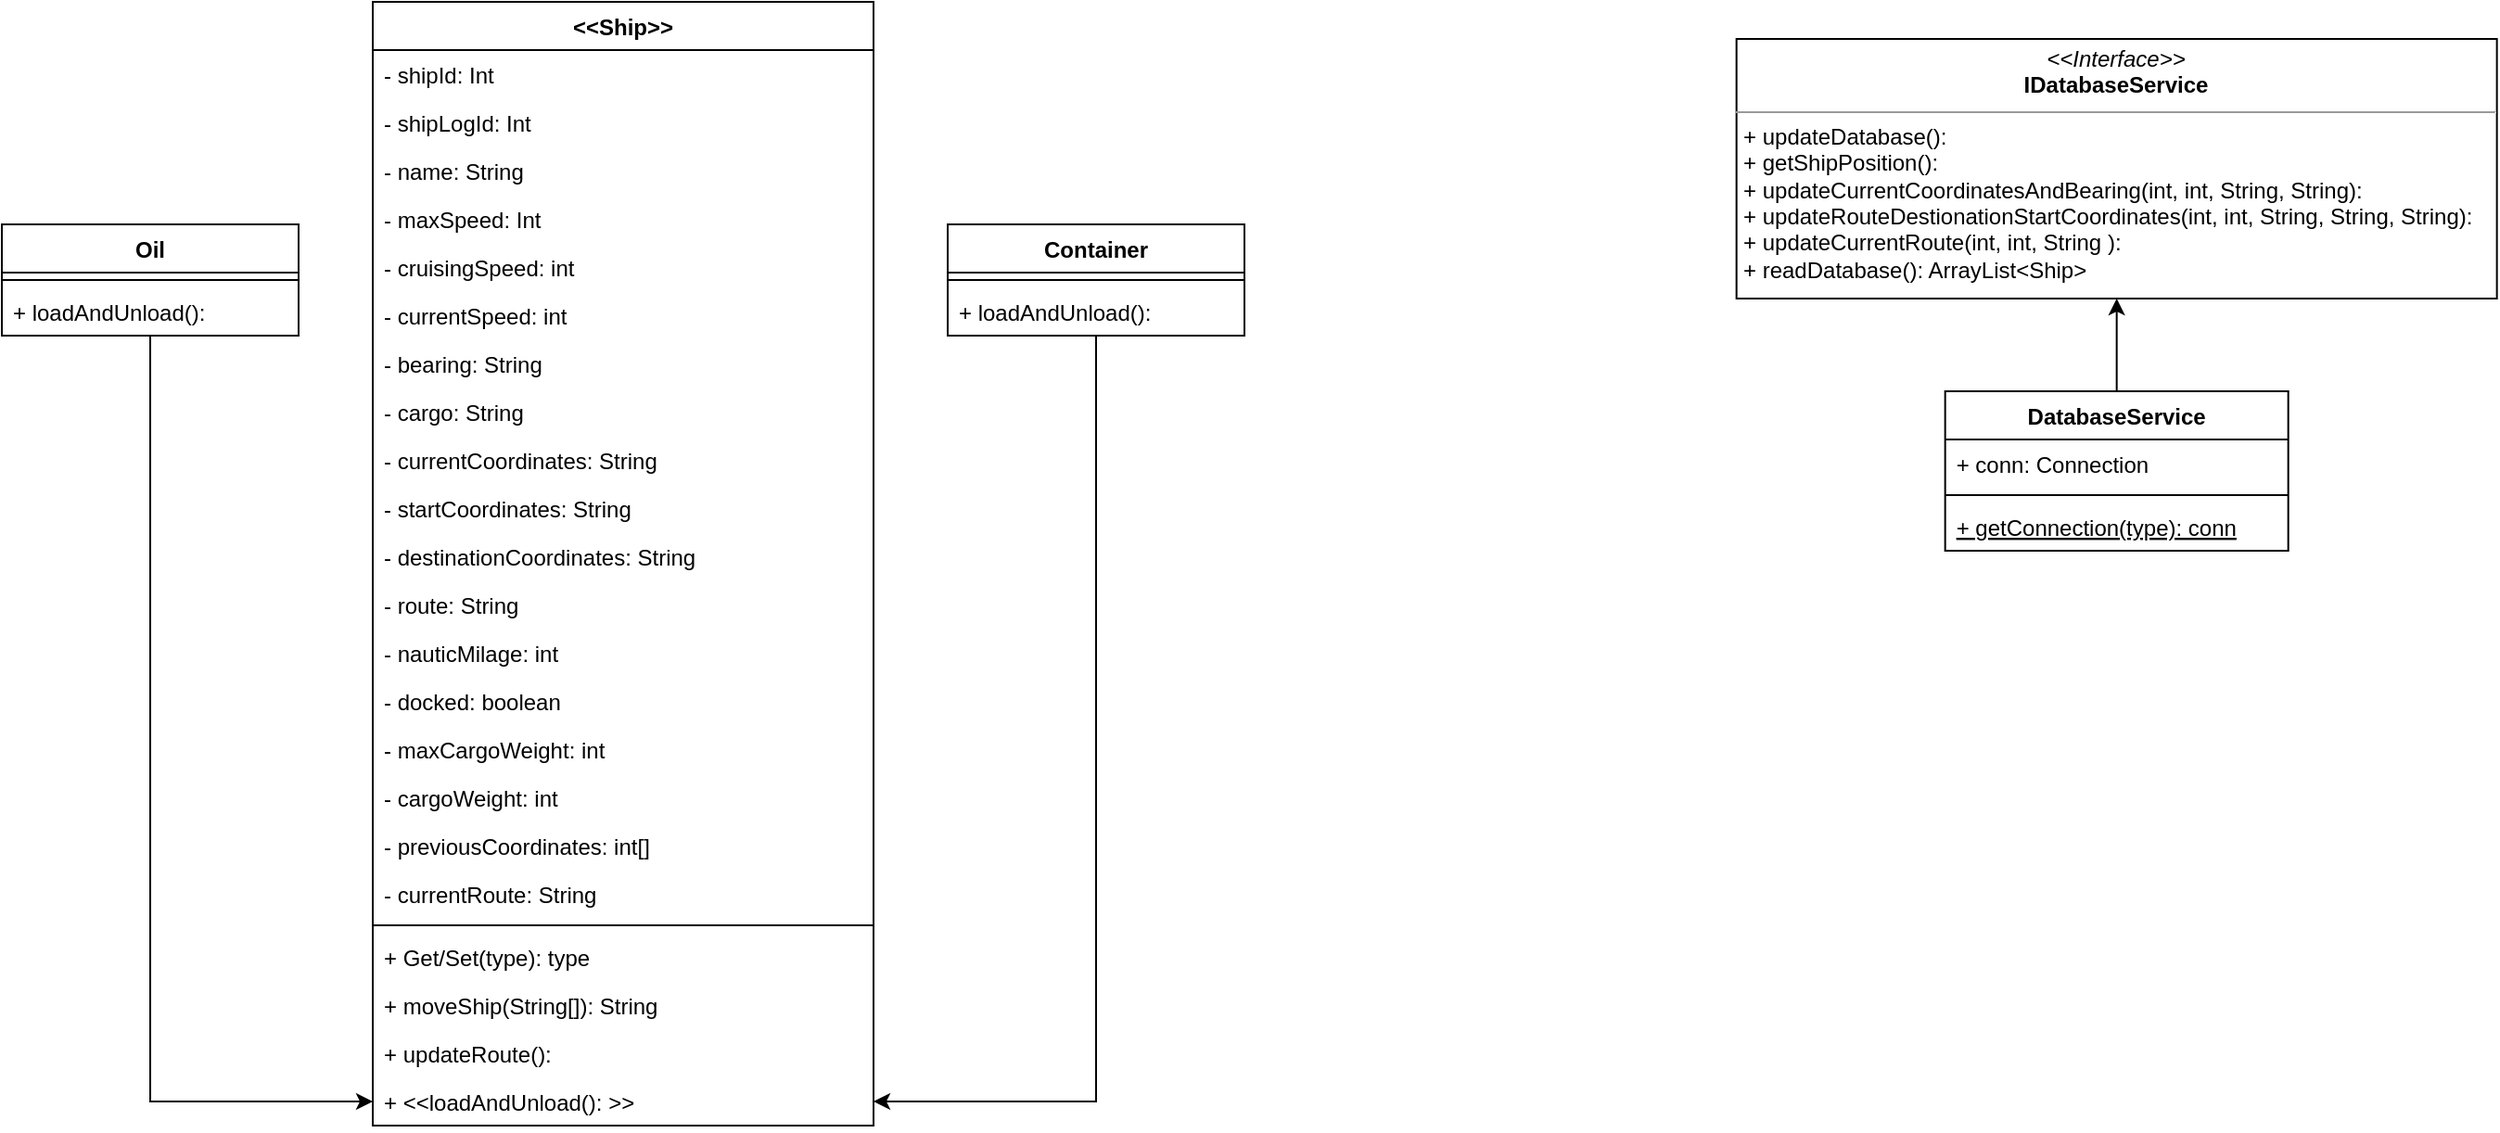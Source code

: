 <mxfile version="12.5.5" type="device"><diagram id="70-IOoR-PrTk5GFqUq3g" name="Page-1"><mxGraphModel dx="2258" dy="1059" grid="1" gridSize="10" guides="1" tooltips="1" connect="1" arrows="1" fold="1" page="1" pageScale="1" pageWidth="827" pageHeight="1169" math="0" shadow="0"><root><mxCell id="0"/><mxCell id="1" parent="0"/><mxCell id="bGLW9gtdQ1Q4KVAbvOF6-1" value="&lt;&lt;Ship&gt;&gt;" style="swimlane;fontStyle=1;align=center;verticalAlign=top;childLayout=stackLayout;horizontal=1;startSize=26;horizontalStack=0;resizeParent=1;resizeParentMax=0;resizeLast=0;collapsible=1;marginBottom=0;" vertex="1" parent="1"><mxGeometry x="300" y="30" width="270" height="606" as="geometry"/></mxCell><mxCell id="bGLW9gtdQ1Q4KVAbvOF6-68" value="- shipId: Int" style="text;strokeColor=none;fillColor=none;align=left;verticalAlign=top;spacingLeft=4;spacingRight=4;overflow=hidden;rotatable=0;points=[[0,0.5],[1,0.5]];portConstraint=eastwest;" vertex="1" parent="bGLW9gtdQ1Q4KVAbvOF6-1"><mxGeometry y="26" width="270" height="26" as="geometry"/></mxCell><mxCell id="bGLW9gtdQ1Q4KVAbvOF6-32" value="- shipLogId: Int" style="text;strokeColor=none;fillColor=none;align=left;verticalAlign=top;spacingLeft=4;spacingRight=4;overflow=hidden;rotatable=0;points=[[0,0.5],[1,0.5]];portConstraint=eastwest;" vertex="1" parent="bGLW9gtdQ1Q4KVAbvOF6-1"><mxGeometry y="52" width="270" height="26" as="geometry"/></mxCell><mxCell id="bGLW9gtdQ1Q4KVAbvOF6-31" value="- name: String" style="text;strokeColor=none;fillColor=none;align=left;verticalAlign=top;spacingLeft=4;spacingRight=4;overflow=hidden;rotatable=0;points=[[0,0.5],[1,0.5]];portConstraint=eastwest;" vertex="1" parent="bGLW9gtdQ1Q4KVAbvOF6-1"><mxGeometry y="78" width="270" height="26" as="geometry"/></mxCell><mxCell id="bGLW9gtdQ1Q4KVAbvOF6-33" value="- maxSpeed: Int" style="text;strokeColor=none;fillColor=none;align=left;verticalAlign=top;spacingLeft=4;spacingRight=4;overflow=hidden;rotatable=0;points=[[0,0.5],[1,0.5]];portConstraint=eastwest;" vertex="1" parent="bGLW9gtdQ1Q4KVAbvOF6-1"><mxGeometry y="104" width="270" height="26" as="geometry"/></mxCell><mxCell id="bGLW9gtdQ1Q4KVAbvOF6-29" value="- cruisingSpeed: int" style="text;strokeColor=none;fillColor=none;align=left;verticalAlign=top;spacingLeft=4;spacingRight=4;overflow=hidden;rotatable=0;points=[[0,0.5],[1,0.5]];portConstraint=eastwest;" vertex="1" parent="bGLW9gtdQ1Q4KVAbvOF6-1"><mxGeometry y="130" width="270" height="26" as="geometry"/></mxCell><mxCell id="bGLW9gtdQ1Q4KVAbvOF6-39" value="- currentSpeed: int" style="text;strokeColor=none;fillColor=none;align=left;verticalAlign=top;spacingLeft=4;spacingRight=4;overflow=hidden;rotatable=0;points=[[0,0.5],[1,0.5]];portConstraint=eastwest;" vertex="1" parent="bGLW9gtdQ1Q4KVAbvOF6-1"><mxGeometry y="156" width="270" height="26" as="geometry"/></mxCell><mxCell id="bGLW9gtdQ1Q4KVAbvOF6-69" value="- bearing: String" style="text;strokeColor=none;fillColor=none;align=left;verticalAlign=top;spacingLeft=4;spacingRight=4;overflow=hidden;rotatable=0;points=[[0,0.5],[1,0.5]];portConstraint=eastwest;" vertex="1" parent="bGLW9gtdQ1Q4KVAbvOF6-1"><mxGeometry y="182" width="270" height="26" as="geometry"/></mxCell><mxCell id="bGLW9gtdQ1Q4KVAbvOF6-34" value="- cargo: String" style="text;strokeColor=none;fillColor=none;align=left;verticalAlign=top;spacingLeft=4;spacingRight=4;overflow=hidden;rotatable=0;points=[[0,0.5],[1,0.5]];portConstraint=eastwest;" vertex="1" parent="bGLW9gtdQ1Q4KVAbvOF6-1"><mxGeometry y="208" width="270" height="26" as="geometry"/></mxCell><mxCell id="bGLW9gtdQ1Q4KVAbvOF6-2" value="- currentCoordinates: String" style="text;strokeColor=none;fillColor=none;align=left;verticalAlign=top;spacingLeft=4;spacingRight=4;overflow=hidden;rotatable=0;points=[[0,0.5],[1,0.5]];portConstraint=eastwest;" vertex="1" parent="bGLW9gtdQ1Q4KVAbvOF6-1"><mxGeometry y="234" width="270" height="26" as="geometry"/></mxCell><mxCell id="bGLW9gtdQ1Q4KVAbvOF6-36" value="- startCoordinates: String" style="text;strokeColor=none;fillColor=none;align=left;verticalAlign=top;spacingLeft=4;spacingRight=4;overflow=hidden;rotatable=0;points=[[0,0.5],[1,0.5]];portConstraint=eastwest;" vertex="1" parent="bGLW9gtdQ1Q4KVAbvOF6-1"><mxGeometry y="260" width="270" height="26" as="geometry"/></mxCell><mxCell id="bGLW9gtdQ1Q4KVAbvOF6-35" value="- destinationCoordinates: String" style="text;strokeColor=none;fillColor=none;align=left;verticalAlign=top;spacingLeft=4;spacingRight=4;overflow=hidden;rotatable=0;points=[[0,0.5],[1,0.5]];portConstraint=eastwest;" vertex="1" parent="bGLW9gtdQ1Q4KVAbvOF6-1"><mxGeometry y="286" width="270" height="26" as="geometry"/></mxCell><mxCell id="bGLW9gtdQ1Q4KVAbvOF6-37" value="- route: String" style="text;strokeColor=none;fillColor=none;align=left;verticalAlign=top;spacingLeft=4;spacingRight=4;overflow=hidden;rotatable=0;points=[[0,0.5],[1,0.5]];portConstraint=eastwest;" vertex="1" parent="bGLW9gtdQ1Q4KVAbvOF6-1"><mxGeometry y="312" width="270" height="26" as="geometry"/></mxCell><mxCell id="bGLW9gtdQ1Q4KVAbvOF6-71" value="- nauticMilage: int" style="text;strokeColor=none;fillColor=none;align=left;verticalAlign=top;spacingLeft=4;spacingRight=4;overflow=hidden;rotatable=0;points=[[0,0.5],[1,0.5]];portConstraint=eastwest;" vertex="1" parent="bGLW9gtdQ1Q4KVAbvOF6-1"><mxGeometry y="338" width="270" height="26" as="geometry"/></mxCell><mxCell id="bGLW9gtdQ1Q4KVAbvOF6-38" value="- docked: boolean" style="text;strokeColor=none;fillColor=none;align=left;verticalAlign=top;spacingLeft=4;spacingRight=4;overflow=hidden;rotatable=0;points=[[0,0.5],[1,0.5]];portConstraint=eastwest;" vertex="1" parent="bGLW9gtdQ1Q4KVAbvOF6-1"><mxGeometry y="364" width="270" height="26" as="geometry"/></mxCell><mxCell id="bGLW9gtdQ1Q4KVAbvOF6-72" value="- maxCargoWeight: int" style="text;strokeColor=none;fillColor=none;align=left;verticalAlign=top;spacingLeft=4;spacingRight=4;overflow=hidden;rotatable=0;points=[[0,0.5],[1,0.5]];portConstraint=eastwest;" vertex="1" parent="bGLW9gtdQ1Q4KVAbvOF6-1"><mxGeometry y="390" width="270" height="26" as="geometry"/></mxCell><mxCell id="bGLW9gtdQ1Q4KVAbvOF6-73" value="- cargoWeight: int" style="text;strokeColor=none;fillColor=none;align=left;verticalAlign=top;spacingLeft=4;spacingRight=4;overflow=hidden;rotatable=0;points=[[0,0.5],[1,0.5]];portConstraint=eastwest;" vertex="1" parent="bGLW9gtdQ1Q4KVAbvOF6-1"><mxGeometry y="416" width="270" height="26" as="geometry"/></mxCell><mxCell id="bGLW9gtdQ1Q4KVAbvOF6-70" value="- previousCoordinates: int[]" style="text;strokeColor=none;fillColor=none;align=left;verticalAlign=top;spacingLeft=4;spacingRight=4;overflow=hidden;rotatable=0;points=[[0,0.5],[1,0.5]];portConstraint=eastwest;" vertex="1" parent="bGLW9gtdQ1Q4KVAbvOF6-1"><mxGeometry y="442" width="270" height="26" as="geometry"/></mxCell><mxCell id="bGLW9gtdQ1Q4KVAbvOF6-74" value="- currentRoute: String" style="text;strokeColor=none;fillColor=none;align=left;verticalAlign=top;spacingLeft=4;spacingRight=4;overflow=hidden;rotatable=0;points=[[0,0.5],[1,0.5]];portConstraint=eastwest;" vertex="1" parent="bGLW9gtdQ1Q4KVAbvOF6-1"><mxGeometry y="468" width="270" height="26" as="geometry"/></mxCell><mxCell id="bGLW9gtdQ1Q4KVAbvOF6-3" value="" style="line;strokeWidth=1;fillColor=none;align=left;verticalAlign=middle;spacingTop=-1;spacingLeft=3;spacingRight=3;rotatable=0;labelPosition=right;points=[];portConstraint=eastwest;" vertex="1" parent="bGLW9gtdQ1Q4KVAbvOF6-1"><mxGeometry y="494" width="270" height="8" as="geometry"/></mxCell><mxCell id="bGLW9gtdQ1Q4KVAbvOF6-67" value="+ Get/Set(type): type" style="text;strokeColor=none;fillColor=none;align=left;verticalAlign=top;spacingLeft=4;spacingRight=4;overflow=hidden;rotatable=0;points=[[0,0.5],[1,0.5]];portConstraint=eastwest;" vertex="1" parent="bGLW9gtdQ1Q4KVAbvOF6-1"><mxGeometry y="502" width="270" height="26" as="geometry"/></mxCell><mxCell id="bGLW9gtdQ1Q4KVAbvOF6-66" value="+ moveShip(String[]): String" style="text;strokeColor=none;fillColor=none;align=left;verticalAlign=top;spacingLeft=4;spacingRight=4;overflow=hidden;rotatable=0;points=[[0,0.5],[1,0.5]];portConstraint=eastwest;" vertex="1" parent="bGLW9gtdQ1Q4KVAbvOF6-1"><mxGeometry y="528" width="270" height="26" as="geometry"/></mxCell><mxCell id="bGLW9gtdQ1Q4KVAbvOF6-65" value="+ updateRoute(): " style="text;strokeColor=none;fillColor=none;align=left;verticalAlign=top;spacingLeft=4;spacingRight=4;overflow=hidden;rotatable=0;points=[[0,0.5],[1,0.5]];portConstraint=eastwest;" vertex="1" parent="bGLW9gtdQ1Q4KVAbvOF6-1"><mxGeometry y="554" width="270" height="26" as="geometry"/></mxCell><mxCell id="bGLW9gtdQ1Q4KVAbvOF6-42" value="+ &lt;&lt;loadAndUnload(): &gt;&gt;" style="text;strokeColor=none;fillColor=none;align=left;verticalAlign=top;spacingLeft=4;spacingRight=4;overflow=hidden;rotatable=0;points=[[0,0.5],[1,0.5]];portConstraint=eastwest;" vertex="1" parent="bGLW9gtdQ1Q4KVAbvOF6-1"><mxGeometry y="580" width="270" height="26" as="geometry"/></mxCell><mxCell id="bGLW9gtdQ1Q4KVAbvOF6-63" style="edgeStyle=orthogonalEdgeStyle;rounded=0;orthogonalLoop=1;jettySize=auto;html=1;" edge="1" parent="1" source="bGLW9gtdQ1Q4KVAbvOF6-54" target="bGLW9gtdQ1Q4KVAbvOF6-42"><mxGeometry relative="1" as="geometry"><mxPoint x="390.0" y="620" as="targetPoint"/></mxGeometry></mxCell><mxCell id="bGLW9gtdQ1Q4KVAbvOF6-54" value="Oil" style="swimlane;fontStyle=1;align=center;verticalAlign=top;childLayout=stackLayout;horizontal=1;startSize=26;horizontalStack=0;resizeParent=1;resizeParentMax=0;resizeLast=0;collapsible=1;marginBottom=0;" vertex="1" parent="1"><mxGeometry x="100" y="150" width="160" height="60" as="geometry"/></mxCell><mxCell id="bGLW9gtdQ1Q4KVAbvOF6-56" value="" style="line;strokeWidth=1;fillColor=none;align=left;verticalAlign=middle;spacingTop=-1;spacingLeft=3;spacingRight=3;rotatable=0;labelPosition=right;points=[];portConstraint=eastwest;" vertex="1" parent="bGLW9gtdQ1Q4KVAbvOF6-54"><mxGeometry y="26" width="160" height="8" as="geometry"/></mxCell><mxCell id="bGLW9gtdQ1Q4KVAbvOF6-75" value="+ loadAndUnload(): " style="text;strokeColor=none;fillColor=none;align=left;verticalAlign=top;spacingLeft=4;spacingRight=4;overflow=hidden;rotatable=0;points=[[0,0.5],[1,0.5]];portConstraint=eastwest;" vertex="1" parent="bGLW9gtdQ1Q4KVAbvOF6-54"><mxGeometry y="34" width="160" height="26" as="geometry"/></mxCell><mxCell id="bGLW9gtdQ1Q4KVAbvOF6-64" style="edgeStyle=orthogonalEdgeStyle;rounded=0;orthogonalLoop=1;jettySize=auto;html=1;entryX=1;entryY=0.5;entryDx=0;entryDy=0;" edge="1" parent="1" source="bGLW9gtdQ1Q4KVAbvOF6-58" target="bGLW9gtdQ1Q4KVAbvOF6-42"><mxGeometry relative="1" as="geometry"/></mxCell><mxCell id="bGLW9gtdQ1Q4KVAbvOF6-58" value="Container" style="swimlane;fontStyle=1;align=center;verticalAlign=top;childLayout=stackLayout;horizontal=1;startSize=26;horizontalStack=0;resizeParent=1;resizeParentMax=0;resizeLast=0;collapsible=1;marginBottom=0;" vertex="1" parent="1"><mxGeometry x="610" y="150" width="160" height="60" as="geometry"/></mxCell><mxCell id="bGLW9gtdQ1Q4KVAbvOF6-60" value="" style="line;strokeWidth=1;fillColor=none;align=left;verticalAlign=middle;spacingTop=-1;spacingLeft=3;spacingRight=3;rotatable=0;labelPosition=right;points=[];portConstraint=eastwest;" vertex="1" parent="bGLW9gtdQ1Q4KVAbvOF6-58"><mxGeometry y="26" width="160" height="8" as="geometry"/></mxCell><mxCell id="bGLW9gtdQ1Q4KVAbvOF6-77" value="+ loadAndUnload(): " style="text;strokeColor=none;fillColor=none;align=left;verticalAlign=top;spacingLeft=4;spacingRight=4;overflow=hidden;rotatable=0;points=[[0,0.5],[1,0.5]];portConstraint=eastwest;" vertex="1" parent="bGLW9gtdQ1Q4KVAbvOF6-58"><mxGeometry y="34" width="160" height="26" as="geometry"/></mxCell><mxCell id="bGLW9gtdQ1Q4KVAbvOF6-80" value="&lt;p style=&quot;margin: 0px ; margin-top: 4px ; text-align: center&quot;&gt;&lt;i&gt;&amp;lt;&amp;lt;Interface&amp;gt;&amp;gt;&lt;/i&gt;&lt;br&gt;&lt;b&gt;IDatabaseService&lt;/b&gt;&lt;/p&gt;&lt;hr size=&quot;1&quot;&gt;&lt;p style=&quot;margin: 0px ; margin-left: 4px&quot;&gt;+ updateDatabase():&lt;br&gt;+ getShipPosition():&lt;/p&gt;&lt;p style=&quot;margin: 0px ; margin-left: 4px&quot;&gt;+&amp;nbsp;updateCurrentCoordinatesAndBearing(int, int, String, String):&lt;/p&gt;&lt;p style=&quot;margin: 0px ; margin-left: 4px&quot;&gt;+ updateRouteDestionationStartCoordinates(int, int, String, String,&amp;nbsp;&lt;span&gt;String):&lt;/span&gt;&lt;/p&gt;&lt;p style=&quot;margin: 0px ; margin-left: 4px&quot;&gt;&lt;span&gt;+ updateCurrentRoute(int, int, String ):&lt;br&gt;&lt;/span&gt;&lt;/p&gt;&lt;p style=&quot;margin: 0px ; margin-left: 4px&quot;&gt;&lt;span&gt;+ readDatabase(): ArrayList&amp;lt;Ship&amp;gt;&amp;nbsp;&lt;/span&gt;&lt;/p&gt;" style="verticalAlign=top;align=left;overflow=fill;fontSize=12;fontFamily=Helvetica;html=1;rounded=0;shadow=0;comic=0;labelBackgroundColor=none;strokeWidth=1" vertex="1" parent="1"><mxGeometry x="1035.33" y="50" width="410" height="140" as="geometry"/></mxCell><mxCell id="bGLW9gtdQ1Q4KVAbvOF6-86" style="edgeStyle=orthogonalEdgeStyle;rounded=0;orthogonalLoop=1;jettySize=auto;html=1;entryX=0.5;entryY=1;entryDx=0;entryDy=0;" edge="1" parent="1" source="bGLW9gtdQ1Q4KVAbvOF6-82" target="bGLW9gtdQ1Q4KVAbvOF6-80"><mxGeometry relative="1" as="geometry"/></mxCell><mxCell id="bGLW9gtdQ1Q4KVAbvOF6-82" value="DatabaseService" style="swimlane;fontStyle=1;align=center;verticalAlign=top;childLayout=stackLayout;horizontal=1;startSize=26;horizontalStack=0;resizeParent=1;resizeParentMax=0;resizeLast=0;collapsible=1;marginBottom=0;" vertex="1" parent="1"><mxGeometry x="1147.83" y="240" width="185" height="86" as="geometry"/></mxCell><mxCell id="bGLW9gtdQ1Q4KVAbvOF6-83" value="+ conn: Connection" style="text;strokeColor=none;fillColor=none;align=left;verticalAlign=top;spacingLeft=4;spacingRight=4;overflow=hidden;rotatable=0;points=[[0,0.5],[1,0.5]];portConstraint=eastwest;" vertex="1" parent="bGLW9gtdQ1Q4KVAbvOF6-82"><mxGeometry y="26" width="185" height="26" as="geometry"/></mxCell><mxCell id="bGLW9gtdQ1Q4KVAbvOF6-84" value="" style="line;strokeWidth=1;fillColor=none;align=left;verticalAlign=middle;spacingTop=-1;spacingLeft=3;spacingRight=3;rotatable=0;labelPosition=right;points=[];portConstraint=eastwest;" vertex="1" parent="bGLW9gtdQ1Q4KVAbvOF6-82"><mxGeometry y="52" width="185" height="8" as="geometry"/></mxCell><mxCell id="bGLW9gtdQ1Q4KVAbvOF6-85" value="+ getConnection(type): conn" style="text;strokeColor=none;fillColor=none;align=left;verticalAlign=top;spacingLeft=4;spacingRight=4;overflow=hidden;rotatable=0;points=[[0,0.5],[1,0.5]];portConstraint=eastwest;fontStyle=4" vertex="1" parent="bGLW9gtdQ1Q4KVAbvOF6-82"><mxGeometry y="60" width="185" height="26" as="geometry"/></mxCell></root></mxGraphModel></diagram></mxfile>